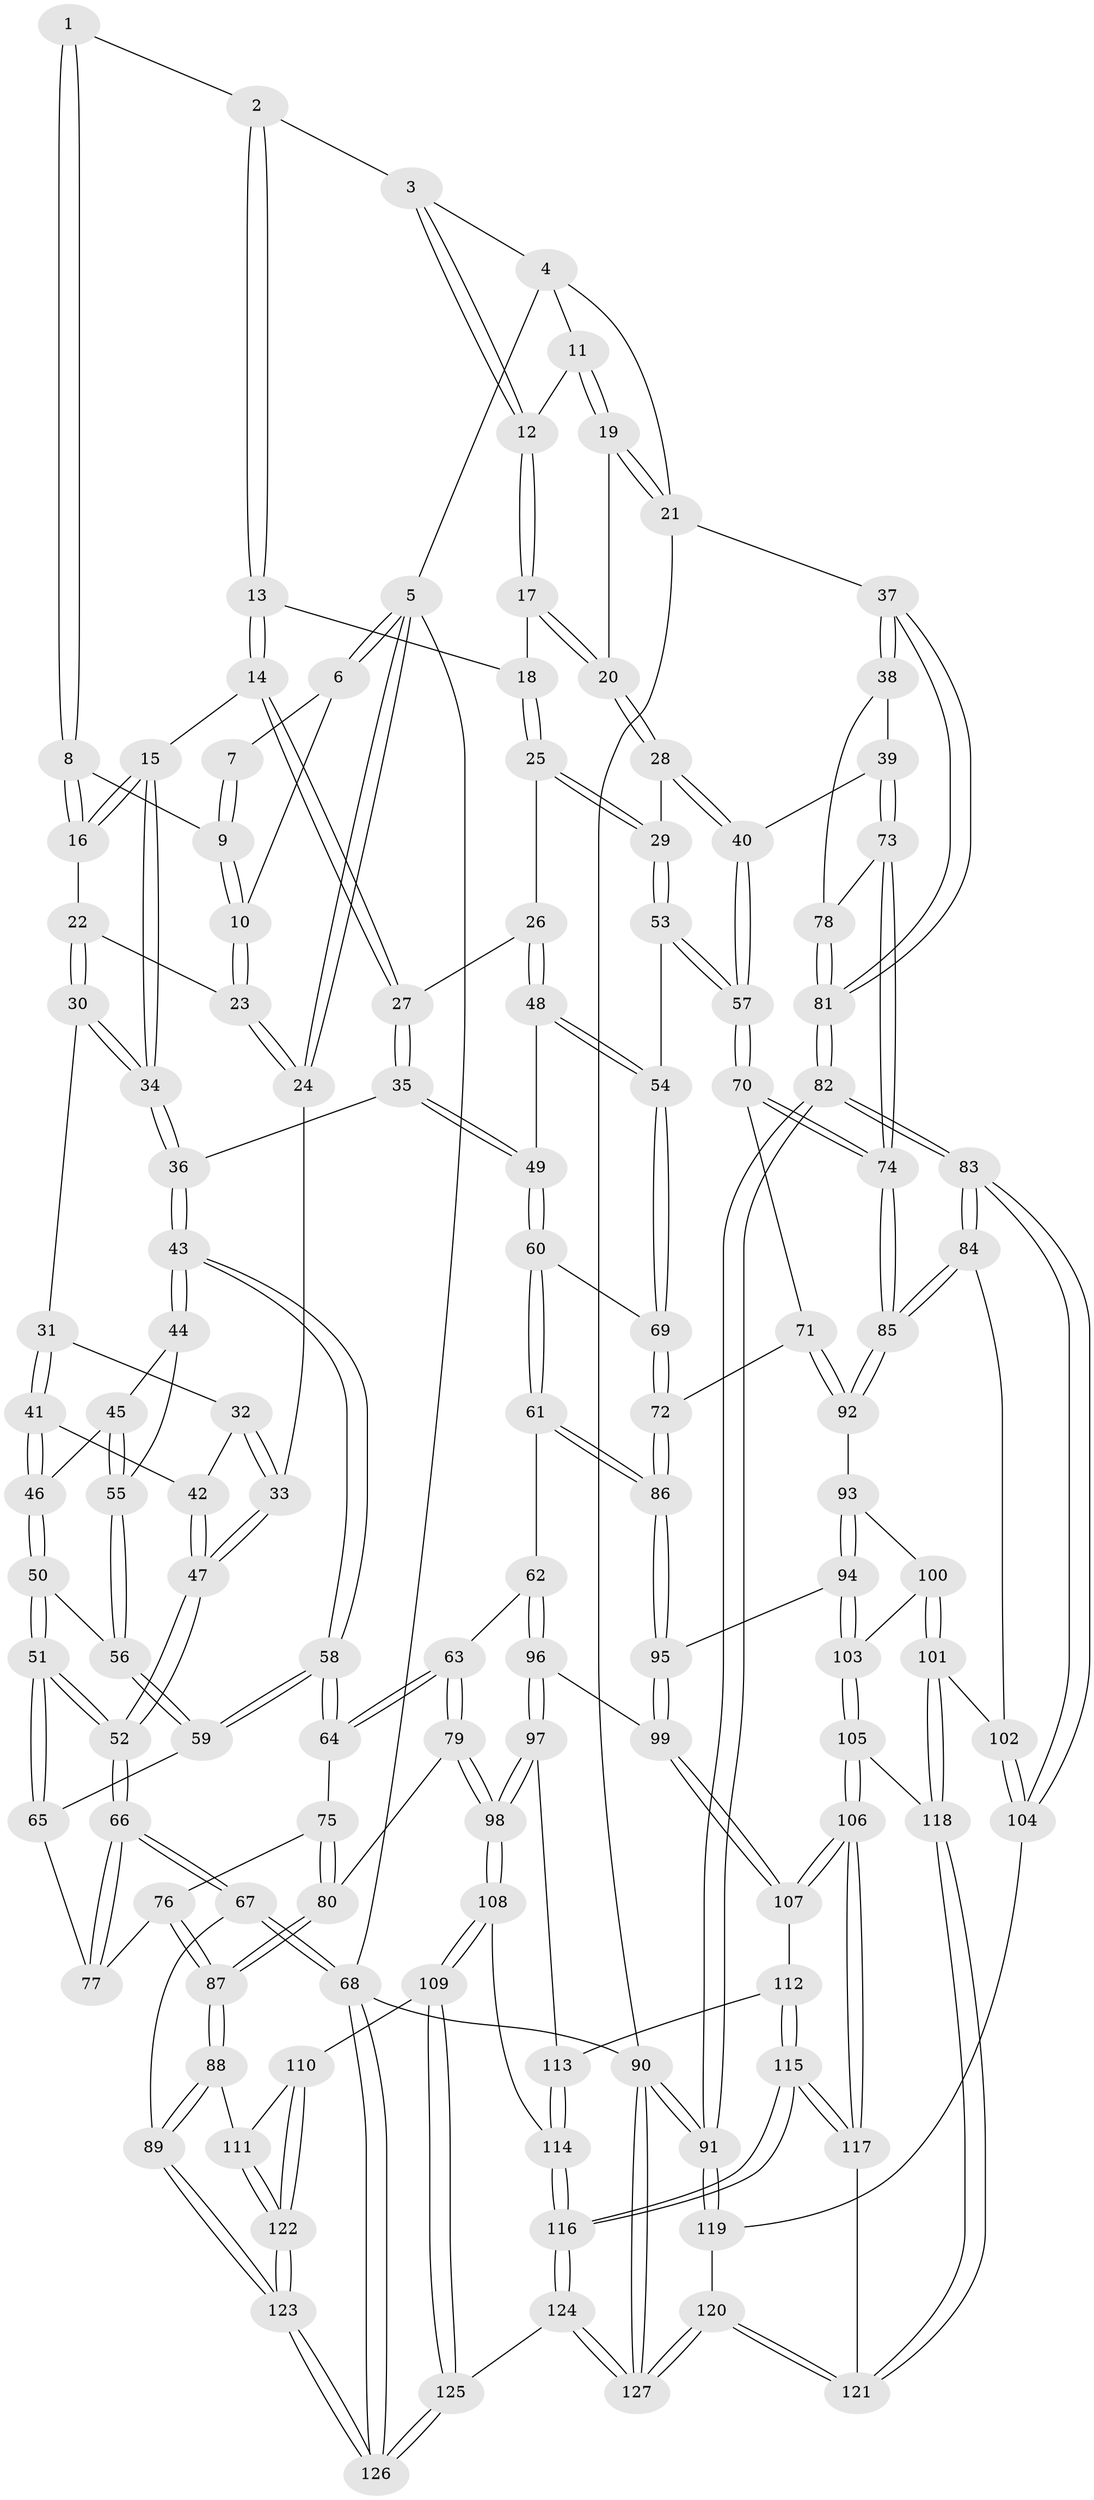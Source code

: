 // coarse degree distribution, {2: 0.06741573033707865, 3: 0.6292134831460674, 4: 0.30337078651685395}
// Generated by graph-tools (version 1.1) at 2025/38/03/04/25 23:38:26]
// undirected, 127 vertices, 314 edges
graph export_dot {
  node [color=gray90,style=filled];
  1 [pos="+0.3201351610795244+0"];
  2 [pos="+0.5719566342833027+0"];
  3 [pos="+0.6712334050983934+0"];
  4 [pos="+0.9907277420886932+0"];
  5 [pos="+0+0"];
  6 [pos="+0.07739338161631108+0"];
  7 [pos="+0.17195432358531493+0"];
  8 [pos="+0.32369780957866073+0.11446398928042785"];
  9 [pos="+0.2588190511712438+0.0824190683934634"];
  10 [pos="+0.14302529129101477+0.13540204678871667"];
  11 [pos="+0.9233700436323832+0.09833265395890446"];
  12 [pos="+0.7203662716490585+0"];
  13 [pos="+0.5027213276417342+0.10606441185124024"];
  14 [pos="+0.4759040680360492+0.15569778321627223"];
  15 [pos="+0.4076700984554444+0.17892236522631808"];
  16 [pos="+0.33351667503672533+0.13082398862547412"];
  17 [pos="+0.7487257429297725+0.1433211901947487"];
  18 [pos="+0.7190584378919235+0.19255300594576408"];
  19 [pos="+0.9855771036692694+0.1855096903861675"];
  20 [pos="+0.9602333065593746+0.19846333816896078"];
  21 [pos="+1+0.1734266162378343"];
  22 [pos="+0.1524042497600206+0.19197447836000067"];
  23 [pos="+0.14194617704091492+0.14292100194592466"];
  24 [pos="+0+0.058387227093796644"];
  25 [pos="+0.7048687447566467+0.2765100084017392"];
  26 [pos="+0.6504196743331733+0.28797213784101805"];
  27 [pos="+0.5384900962055987+0.25027549574510194"];
  28 [pos="+0.8880930259827736+0.2869420098478262"];
  29 [pos="+0.754578603338118+0.31978596405423343"];
  30 [pos="+0.15099623694589842+0.20500410367872196"];
  31 [pos="+0.09429082732248463+0.25496858558606034"];
  32 [pos="+0.03422570344363269+0.24647547327642413"];
  33 [pos="+0+0.15894460032818125"];
  34 [pos="+0.313810218652936+0.3228417235312962"];
  35 [pos="+0.4767736964439828+0.42939337461303606"];
  36 [pos="+0.3176231095863092+0.3821089146692496"];
  37 [pos="+1+0.4371245195151741"];
  38 [pos="+1+0.46112198245939046"];
  39 [pos="+0.9570548169044196+0.4625636603576204"];
  40 [pos="+0.9272622847368694+0.4535896737945807"];
  41 [pos="+0.09418530611241144+0.30579070425578503"];
  42 [pos="+0+0.3517540109981407"];
  43 [pos="+0.26309739180997754+0.4423402265638338"];
  44 [pos="+0.15977035007741472+0.3758518361467762"];
  45 [pos="+0.11281009694773833+0.33034289203602063"];
  46 [pos="+0.0948949310800978+0.30912591056899735"];
  47 [pos="+0+0.5085097922848556"];
  48 [pos="+0.5830324251421262+0.45929199648338637"];
  49 [pos="+0.48946094754174324+0.4432267831413889"];
  50 [pos="+0.021174008540184832+0.4556899478921496"];
  51 [pos="+0+0.5092698341880552"];
  52 [pos="+0+0.5454060242486615"];
  53 [pos="+0.7576755176854858+0.429896467261238"];
  54 [pos="+0.5882066572898222+0.46316071856950414"];
  55 [pos="+0.1003680240423301+0.41096251133212197"];
  56 [pos="+0.06320007275791305+0.4539903877642777"];
  57 [pos="+0.8071170757517306+0.49243176923353293"];
  58 [pos="+0.2535905626438309+0.46637871385076646"];
  59 [pos="+0.19527002837060933+0.4775100830021081"];
  60 [pos="+0.4453694270314862+0.5982317961565531"];
  61 [pos="+0.4326419918755546+0.6170622459633253"];
  62 [pos="+0.42748163179316045+0.6197941064064263"];
  63 [pos="+0.35427692925863813+0.6170475028137391"];
  64 [pos="+0.25364490880353313+0.46664369914655013"];
  65 [pos="+0.12279680296230056+0.5428013079656341"];
  66 [pos="+0+0.582135788840908"];
  67 [pos="+0+0.7459478808570615"];
  68 [pos="+0+1"];
  69 [pos="+0.6305067939857828+0.5824391337862447"];
  70 [pos="+0.7961737955942781+0.5356818979170296"];
  71 [pos="+0.649342741016642+0.6044169365714765"];
  72 [pos="+0.6469463090795964+0.6034783872914063"];
  73 [pos="+0.9306131535934877+0.6080223507957777"];
  74 [pos="+0.8578120567181896+0.6577346278211754"];
  75 [pos="+0.2296919521824201+0.5206423505838208"];
  76 [pos="+0.15756063491877298+0.6337335610130456"];
  77 [pos="+0.12040128950929879+0.6009849799350376"];
  78 [pos="+0.9710935832920095+0.6110647141263108"];
  79 [pos="+0.27311553994076615+0.7159967516352195"];
  80 [pos="+0.2426216997734064+0.7223800276178667"];
  81 [pos="+1+0.7181366970192422"];
  82 [pos="+1+0.7621350076628295"];
  83 [pos="+1+0.7634337807187186"];
  84 [pos="+0.8585920875812877+0.6899482488833556"];
  85 [pos="+0.8566277089602299+0.6777681962876556"];
  86 [pos="+0.5498286201753937+0.6849491051512441"];
  87 [pos="+0.1760543898211914+0.7451913133468155"];
  88 [pos="+0.14916755059282247+0.7743710046173087"];
  89 [pos="+0.05463924253456716+0.791452706619084"];
  90 [pos="+1+1"];
  91 [pos="+1+1"];
  92 [pos="+0.6712945758459217+0.6500354989465417"];
  93 [pos="+0.6776768905128032+0.6952656454529346"];
  94 [pos="+0.6147423665124807+0.7565649542590378"];
  95 [pos="+0.5525562056304737+0.75055994321973"];
  96 [pos="+0.43497180543653663+0.7076072070422401"];
  97 [pos="+0.40982219050204505+0.7804486240082213"];
  98 [pos="+0.3791756363427231+0.8059021770617737"];
  99 [pos="+0.5439363853234321+0.7603937627060506"];
  100 [pos="+0.7049346971980872+0.7230833366469901"];
  101 [pos="+0.7839700247089765+0.7769183702196286"];
  102 [pos="+0.8468834215234737+0.7168779953560429"];
  103 [pos="+0.6496007335991324+0.8062205086896329"];
  104 [pos="+0.9351781825913699+0.8340700750227866"];
  105 [pos="+0.6547136768513926+0.8186579439842828"];
  106 [pos="+0.6415755580320215+0.8447452638413616"];
  107 [pos="+0.5382573249898088+0.7733432319070109"];
  108 [pos="+0.3798716882256802+0.871731450789969"];
  109 [pos="+0.3493706581068465+0.9071771474298496"];
  110 [pos="+0.3318714705228856+0.9050940211714105"];
  111 [pos="+0.20438644359393934+0.8542382465708781"];
  112 [pos="+0.5345077482275046+0.77977982038438"];
  113 [pos="+0.5169370935134856+0.7886938643685715"];
  114 [pos="+0.46584815832293913+0.8871137273451181"];
  115 [pos="+0.5975106693828468+0.9367121045178488"];
  116 [pos="+0.5781873306377519+0.9754006653823071"];
  117 [pos="+0.6178629276558799+0.9169182965198729"];
  118 [pos="+0.777642951967244+0.8016995242666312"];
  119 [pos="+0.8829334557357075+0.9125342688190508"];
  120 [pos="+0.8343449353433191+0.936034008779416"];
  121 [pos="+0.7928316636228582+0.8825793613324704"];
  122 [pos="+0.18465258629588027+1"];
  123 [pos="+0.13951946932727097+1"];
  124 [pos="+0.5820819395404178+1"];
  125 [pos="+0.4016892542483197+1"];
  126 [pos="+0.11677404359704775+1"];
  127 [pos="+0.7858976114578443+1"];
  1 -- 2;
  1 -- 8;
  1 -- 8;
  2 -- 3;
  2 -- 13;
  2 -- 13;
  3 -- 4;
  3 -- 12;
  3 -- 12;
  4 -- 5;
  4 -- 11;
  4 -- 21;
  5 -- 6;
  5 -- 6;
  5 -- 24;
  5 -- 24;
  5 -- 68;
  6 -- 7;
  6 -- 10;
  7 -- 9;
  7 -- 9;
  8 -- 9;
  8 -- 16;
  8 -- 16;
  9 -- 10;
  9 -- 10;
  10 -- 23;
  10 -- 23;
  11 -- 12;
  11 -- 19;
  11 -- 19;
  12 -- 17;
  12 -- 17;
  13 -- 14;
  13 -- 14;
  13 -- 18;
  14 -- 15;
  14 -- 27;
  14 -- 27;
  15 -- 16;
  15 -- 16;
  15 -- 34;
  15 -- 34;
  16 -- 22;
  17 -- 18;
  17 -- 20;
  17 -- 20;
  18 -- 25;
  18 -- 25;
  19 -- 20;
  19 -- 21;
  19 -- 21;
  20 -- 28;
  20 -- 28;
  21 -- 37;
  21 -- 90;
  22 -- 23;
  22 -- 30;
  22 -- 30;
  23 -- 24;
  23 -- 24;
  24 -- 33;
  25 -- 26;
  25 -- 29;
  25 -- 29;
  26 -- 27;
  26 -- 48;
  26 -- 48;
  27 -- 35;
  27 -- 35;
  28 -- 29;
  28 -- 40;
  28 -- 40;
  29 -- 53;
  29 -- 53;
  30 -- 31;
  30 -- 34;
  30 -- 34;
  31 -- 32;
  31 -- 41;
  31 -- 41;
  32 -- 33;
  32 -- 33;
  32 -- 42;
  33 -- 47;
  33 -- 47;
  34 -- 36;
  34 -- 36;
  35 -- 36;
  35 -- 49;
  35 -- 49;
  36 -- 43;
  36 -- 43;
  37 -- 38;
  37 -- 38;
  37 -- 81;
  37 -- 81;
  38 -- 39;
  38 -- 78;
  39 -- 40;
  39 -- 73;
  39 -- 73;
  40 -- 57;
  40 -- 57;
  41 -- 42;
  41 -- 46;
  41 -- 46;
  42 -- 47;
  42 -- 47;
  43 -- 44;
  43 -- 44;
  43 -- 58;
  43 -- 58;
  44 -- 45;
  44 -- 55;
  45 -- 46;
  45 -- 55;
  45 -- 55;
  46 -- 50;
  46 -- 50;
  47 -- 52;
  47 -- 52;
  48 -- 49;
  48 -- 54;
  48 -- 54;
  49 -- 60;
  49 -- 60;
  50 -- 51;
  50 -- 51;
  50 -- 56;
  51 -- 52;
  51 -- 52;
  51 -- 65;
  51 -- 65;
  52 -- 66;
  52 -- 66;
  53 -- 54;
  53 -- 57;
  53 -- 57;
  54 -- 69;
  54 -- 69;
  55 -- 56;
  55 -- 56;
  56 -- 59;
  56 -- 59;
  57 -- 70;
  57 -- 70;
  58 -- 59;
  58 -- 59;
  58 -- 64;
  58 -- 64;
  59 -- 65;
  60 -- 61;
  60 -- 61;
  60 -- 69;
  61 -- 62;
  61 -- 86;
  61 -- 86;
  62 -- 63;
  62 -- 96;
  62 -- 96;
  63 -- 64;
  63 -- 64;
  63 -- 79;
  63 -- 79;
  64 -- 75;
  65 -- 77;
  66 -- 67;
  66 -- 67;
  66 -- 77;
  66 -- 77;
  67 -- 68;
  67 -- 68;
  67 -- 89;
  68 -- 126;
  68 -- 126;
  68 -- 90;
  69 -- 72;
  69 -- 72;
  70 -- 71;
  70 -- 74;
  70 -- 74;
  71 -- 72;
  71 -- 92;
  71 -- 92;
  72 -- 86;
  72 -- 86;
  73 -- 74;
  73 -- 74;
  73 -- 78;
  74 -- 85;
  74 -- 85;
  75 -- 76;
  75 -- 80;
  75 -- 80;
  76 -- 77;
  76 -- 87;
  76 -- 87;
  78 -- 81;
  78 -- 81;
  79 -- 80;
  79 -- 98;
  79 -- 98;
  80 -- 87;
  80 -- 87;
  81 -- 82;
  81 -- 82;
  82 -- 83;
  82 -- 83;
  82 -- 91;
  82 -- 91;
  83 -- 84;
  83 -- 84;
  83 -- 104;
  83 -- 104;
  84 -- 85;
  84 -- 85;
  84 -- 102;
  85 -- 92;
  85 -- 92;
  86 -- 95;
  86 -- 95;
  87 -- 88;
  87 -- 88;
  88 -- 89;
  88 -- 89;
  88 -- 111;
  89 -- 123;
  89 -- 123;
  90 -- 91;
  90 -- 91;
  90 -- 127;
  90 -- 127;
  91 -- 119;
  91 -- 119;
  92 -- 93;
  93 -- 94;
  93 -- 94;
  93 -- 100;
  94 -- 95;
  94 -- 103;
  94 -- 103;
  95 -- 99;
  95 -- 99;
  96 -- 97;
  96 -- 97;
  96 -- 99;
  97 -- 98;
  97 -- 98;
  97 -- 113;
  98 -- 108;
  98 -- 108;
  99 -- 107;
  99 -- 107;
  100 -- 101;
  100 -- 101;
  100 -- 103;
  101 -- 102;
  101 -- 118;
  101 -- 118;
  102 -- 104;
  102 -- 104;
  103 -- 105;
  103 -- 105;
  104 -- 119;
  105 -- 106;
  105 -- 106;
  105 -- 118;
  106 -- 107;
  106 -- 107;
  106 -- 117;
  106 -- 117;
  107 -- 112;
  108 -- 109;
  108 -- 109;
  108 -- 114;
  109 -- 110;
  109 -- 125;
  109 -- 125;
  110 -- 111;
  110 -- 122;
  110 -- 122;
  111 -- 122;
  111 -- 122;
  112 -- 113;
  112 -- 115;
  112 -- 115;
  113 -- 114;
  113 -- 114;
  114 -- 116;
  114 -- 116;
  115 -- 116;
  115 -- 116;
  115 -- 117;
  115 -- 117;
  116 -- 124;
  116 -- 124;
  117 -- 121;
  118 -- 121;
  118 -- 121;
  119 -- 120;
  120 -- 121;
  120 -- 121;
  120 -- 127;
  120 -- 127;
  122 -- 123;
  122 -- 123;
  123 -- 126;
  123 -- 126;
  124 -- 125;
  124 -- 127;
  124 -- 127;
  125 -- 126;
  125 -- 126;
}
